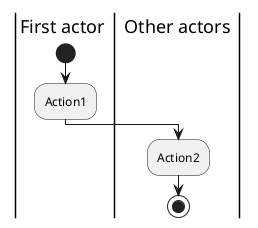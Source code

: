 {
  "sha1": "33u7qvilbwb4j2ce20hlya1g16jn98n",
  "insertion": {
    "when": "2024-05-30T20:48:20.178Z",
    "user": "plantuml@gmail.com"
  }
}
@startuml
skinparam hyperlinkColor black
skinparam hyperlinkUnderline false

|[[www.plantuml.com First actor]] |
start
:[[www.plantuml.com Action1]];
| Other actors |
:Action2;
stop
@enduml
